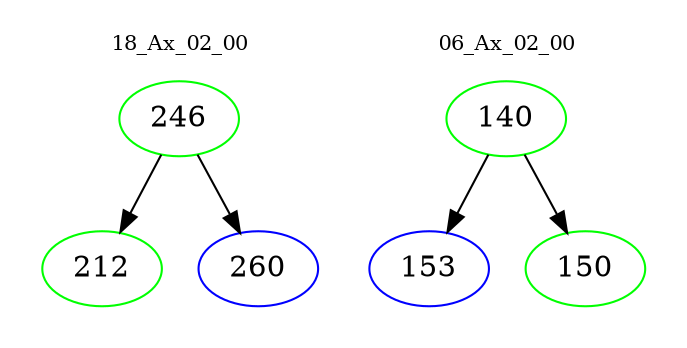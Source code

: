 digraph{
subgraph cluster_0 {
color = white
label = "18_Ax_02_00";
fontsize=10;
T0_246 [label="246", color="green"]
T0_246 -> T0_212 [color="black"]
T0_212 [label="212", color="green"]
T0_246 -> T0_260 [color="black"]
T0_260 [label="260", color="blue"]
}
subgraph cluster_1 {
color = white
label = "06_Ax_02_00";
fontsize=10;
T1_140 [label="140", color="green"]
T1_140 -> T1_153 [color="black"]
T1_153 [label="153", color="blue"]
T1_140 -> T1_150 [color="black"]
T1_150 [label="150", color="green"]
}
}
